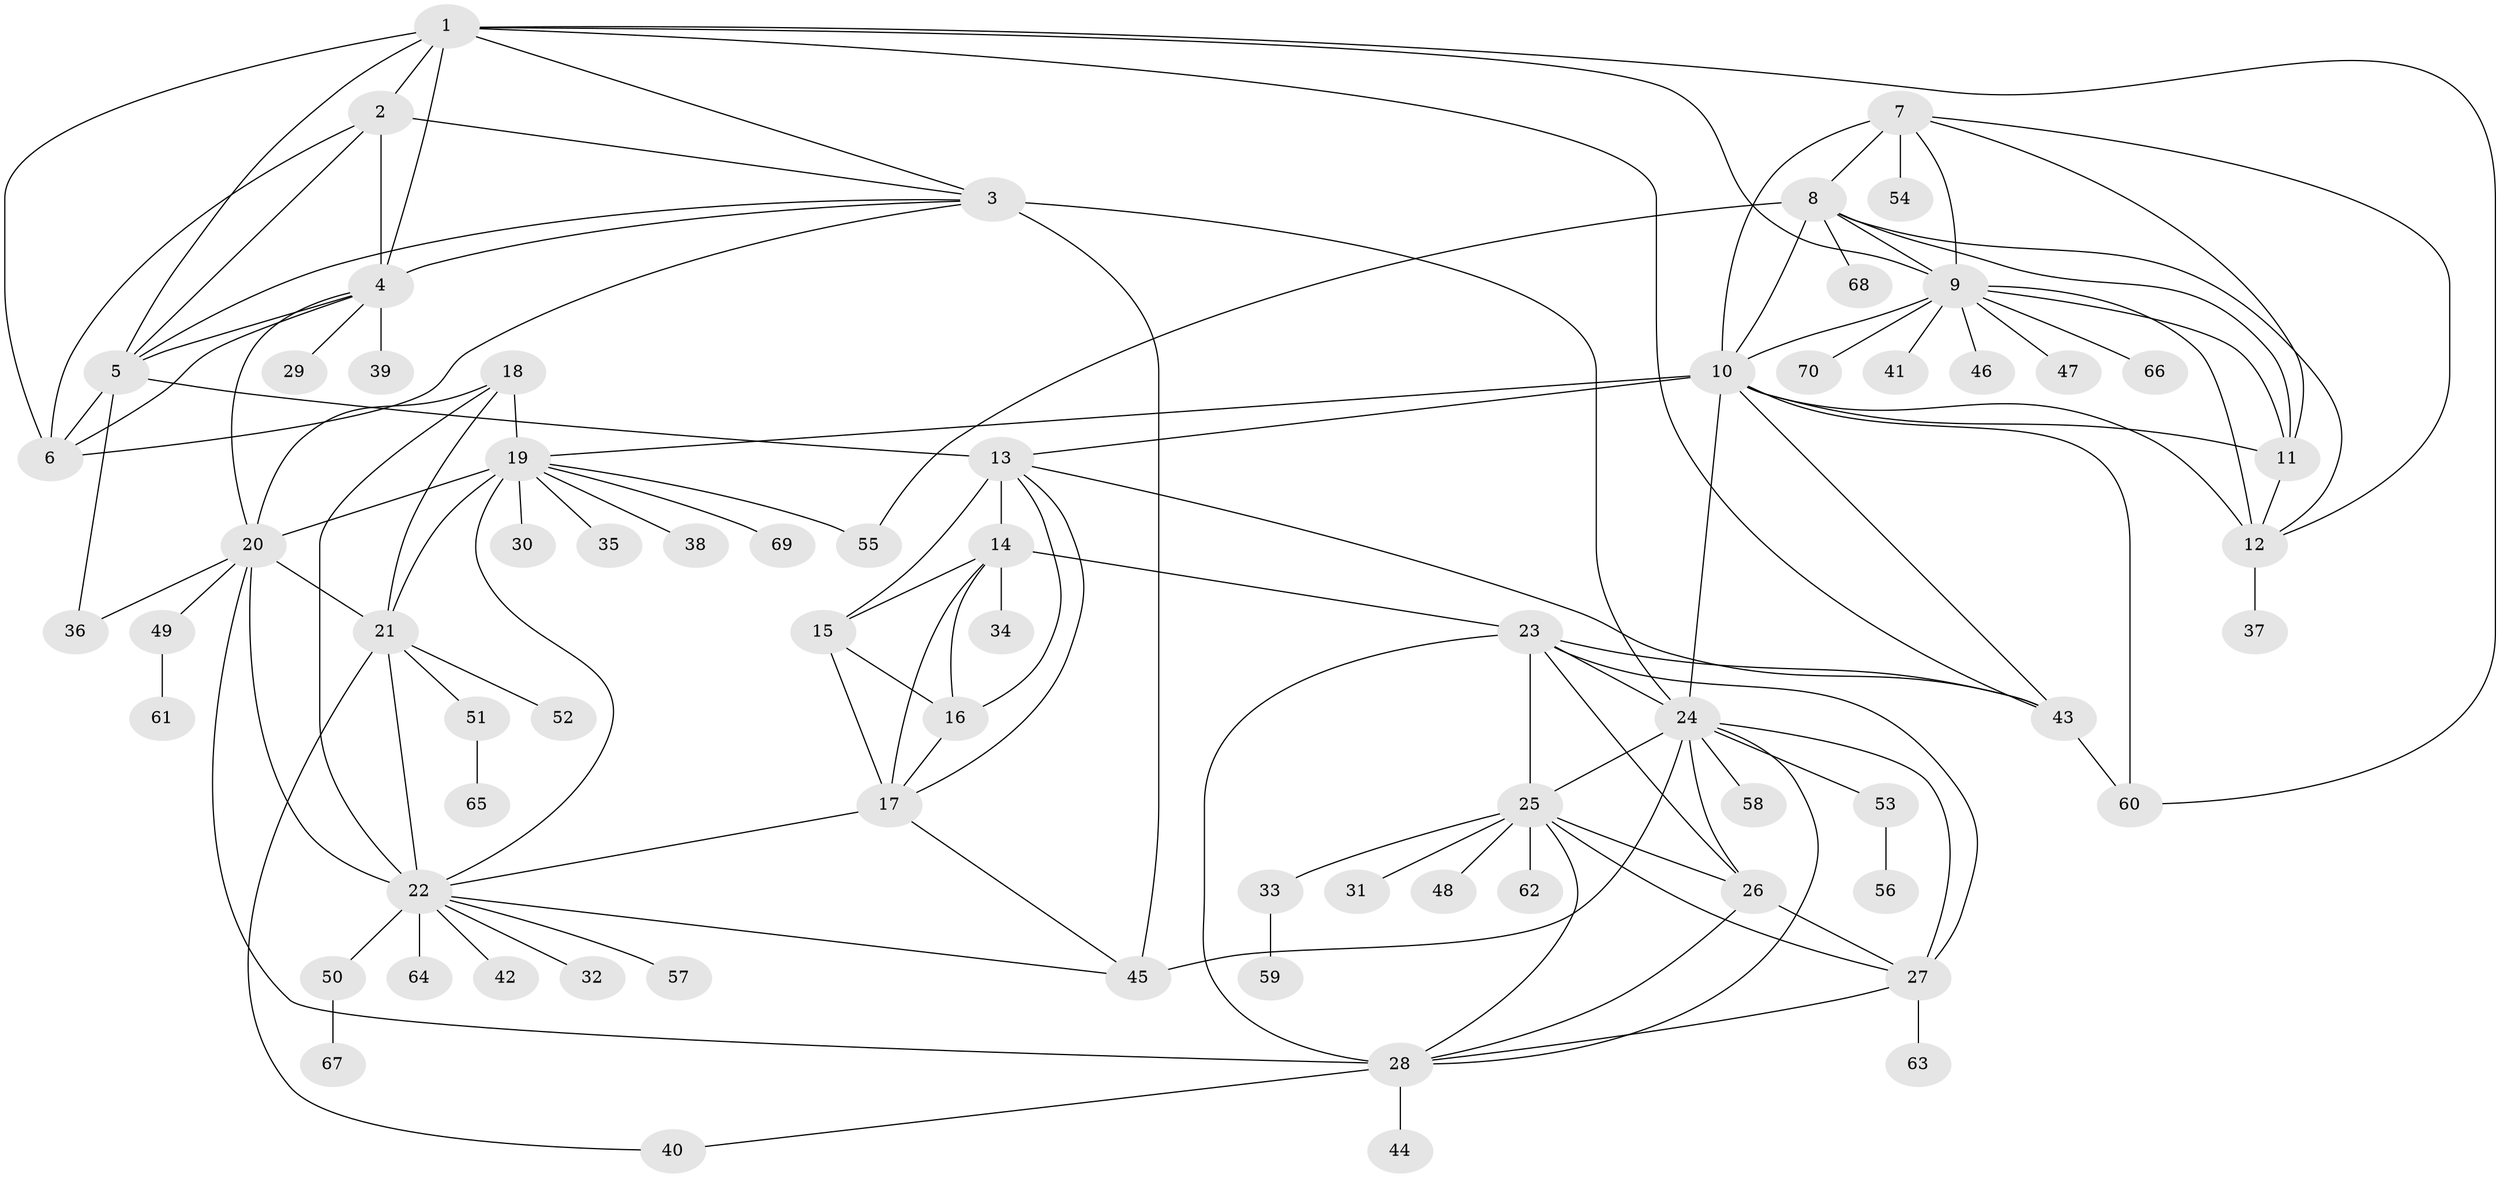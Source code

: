 // original degree distribution, {10: 0.03571428571428571, 7: 0.07142857142857142, 13: 0.02857142857142857, 12: 0.02857142857142857, 8: 0.04285714285714286, 9: 0.02857142857142857, 14: 0.007142857142857143, 11: 0.007142857142857143, 2: 0.12142857142857143, 1: 0.5928571428571429, 3: 0.02857142857142857, 4: 0.007142857142857143}
// Generated by graph-tools (version 1.1) at 2025/52/03/04/25 22:52:25]
// undirected, 70 vertices, 128 edges
graph export_dot {
  node [color=gray90,style=filled];
  1;
  2;
  3;
  4;
  5;
  6;
  7;
  8;
  9;
  10;
  11;
  12;
  13;
  14;
  15;
  16;
  17;
  18;
  19;
  20;
  21;
  22;
  23;
  24;
  25;
  26;
  27;
  28;
  29;
  30;
  31;
  32;
  33;
  34;
  35;
  36;
  37;
  38;
  39;
  40;
  41;
  42;
  43;
  44;
  45;
  46;
  47;
  48;
  49;
  50;
  51;
  52;
  53;
  54;
  55;
  56;
  57;
  58;
  59;
  60;
  61;
  62;
  63;
  64;
  65;
  66;
  67;
  68;
  69;
  70;
  1 -- 2 [weight=1.0];
  1 -- 3 [weight=1.0];
  1 -- 4 [weight=2.0];
  1 -- 5 [weight=1.0];
  1 -- 6 [weight=1.0];
  1 -- 9 [weight=1.0];
  1 -- 43 [weight=1.0];
  1 -- 60 [weight=1.0];
  2 -- 3 [weight=1.0];
  2 -- 4 [weight=2.0];
  2 -- 5 [weight=1.0];
  2 -- 6 [weight=1.0];
  3 -- 4 [weight=2.0];
  3 -- 5 [weight=1.0];
  3 -- 6 [weight=1.0];
  3 -- 24 [weight=1.0];
  3 -- 45 [weight=5.0];
  4 -- 5 [weight=2.0];
  4 -- 6 [weight=4.0];
  4 -- 20 [weight=1.0];
  4 -- 29 [weight=1.0];
  4 -- 39 [weight=6.0];
  5 -- 6 [weight=1.0];
  5 -- 13 [weight=1.0];
  5 -- 36 [weight=5.0];
  7 -- 8 [weight=1.0];
  7 -- 9 [weight=1.0];
  7 -- 10 [weight=2.0];
  7 -- 11 [weight=1.0];
  7 -- 12 [weight=1.0];
  7 -- 54 [weight=1.0];
  8 -- 9 [weight=1.0];
  8 -- 10 [weight=2.0];
  8 -- 11 [weight=1.0];
  8 -- 12 [weight=1.0];
  8 -- 55 [weight=2.0];
  8 -- 68 [weight=1.0];
  9 -- 10 [weight=2.0];
  9 -- 11 [weight=1.0];
  9 -- 12 [weight=1.0];
  9 -- 41 [weight=1.0];
  9 -- 46 [weight=1.0];
  9 -- 47 [weight=1.0];
  9 -- 66 [weight=1.0];
  9 -- 70 [weight=1.0];
  10 -- 11 [weight=2.0];
  10 -- 12 [weight=2.0];
  10 -- 13 [weight=1.0];
  10 -- 19 [weight=1.0];
  10 -- 24 [weight=1.0];
  10 -- 43 [weight=1.0];
  10 -- 60 [weight=1.0];
  11 -- 12 [weight=1.0];
  12 -- 37 [weight=5.0];
  13 -- 14 [weight=3.0];
  13 -- 15 [weight=1.0];
  13 -- 16 [weight=1.0];
  13 -- 17 [weight=1.0];
  13 -- 43 [weight=1.0];
  14 -- 15 [weight=3.0];
  14 -- 16 [weight=3.0];
  14 -- 17 [weight=3.0];
  14 -- 23 [weight=1.0];
  14 -- 34 [weight=4.0];
  15 -- 16 [weight=1.0];
  15 -- 17 [weight=1.0];
  16 -- 17 [weight=1.0];
  17 -- 22 [weight=1.0];
  17 -- 45 [weight=1.0];
  18 -- 19 [weight=1.0];
  18 -- 20 [weight=3.0];
  18 -- 21 [weight=1.0];
  18 -- 22 [weight=1.0];
  19 -- 20 [weight=3.0];
  19 -- 21 [weight=1.0];
  19 -- 22 [weight=1.0];
  19 -- 30 [weight=1.0];
  19 -- 35 [weight=1.0];
  19 -- 38 [weight=1.0];
  19 -- 55 [weight=1.0];
  19 -- 69 [weight=1.0];
  20 -- 21 [weight=3.0];
  20 -- 22 [weight=3.0];
  20 -- 28 [weight=1.0];
  20 -- 36 [weight=1.0];
  20 -- 49 [weight=1.0];
  21 -- 22 [weight=1.0];
  21 -- 40 [weight=1.0];
  21 -- 51 [weight=1.0];
  21 -- 52 [weight=1.0];
  22 -- 32 [weight=1.0];
  22 -- 42 [weight=1.0];
  22 -- 45 [weight=1.0];
  22 -- 50 [weight=1.0];
  22 -- 57 [weight=1.0];
  22 -- 64 [weight=1.0];
  23 -- 24 [weight=2.0];
  23 -- 25 [weight=2.0];
  23 -- 26 [weight=3.0];
  23 -- 27 [weight=2.0];
  23 -- 28 [weight=2.0];
  23 -- 43 [weight=1.0];
  24 -- 25 [weight=1.0];
  24 -- 26 [weight=1.0];
  24 -- 27 [weight=1.0];
  24 -- 28 [weight=1.0];
  24 -- 45 [weight=1.0];
  24 -- 53 [weight=1.0];
  24 -- 58 [weight=1.0];
  25 -- 26 [weight=1.0];
  25 -- 27 [weight=1.0];
  25 -- 28 [weight=1.0];
  25 -- 31 [weight=1.0];
  25 -- 33 [weight=1.0];
  25 -- 48 [weight=1.0];
  25 -- 62 [weight=1.0];
  26 -- 27 [weight=1.0];
  26 -- 28 [weight=1.0];
  27 -- 28 [weight=1.0];
  27 -- 63 [weight=1.0];
  28 -- 40 [weight=1.0];
  28 -- 44 [weight=3.0];
  33 -- 59 [weight=1.0];
  43 -- 60 [weight=1.0];
  49 -- 61 [weight=1.0];
  50 -- 67 [weight=1.0];
  51 -- 65 [weight=1.0];
  53 -- 56 [weight=1.0];
}
